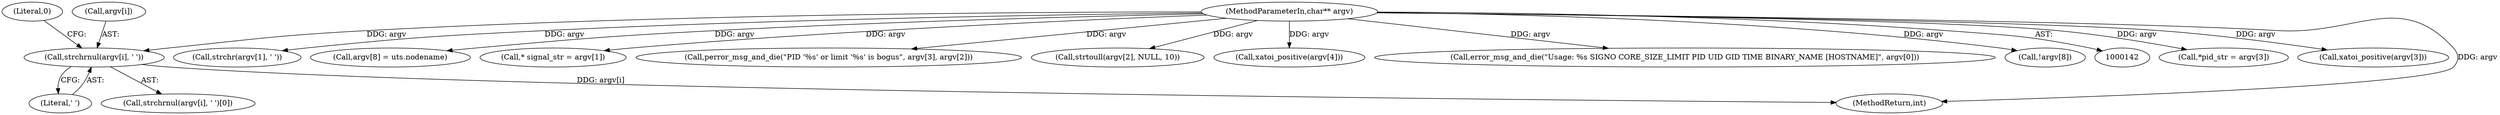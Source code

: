 digraph "0_abrt_4f2c1ddd3e3b81d2d5146b883115371f1cada9f9@pointer" {
"1000196" [label="(Call,strchrnul(argv[i], ' '))"];
"1000144" [label="(MethodParameterIn,char** argv)"];
"1000144" [label="(MethodParameterIn,char** argv)"];
"1000195" [label="(Call,strchrnul(argv[i], ' ')[0])"];
"1000295" [label="(Call,*pid_str = argv[3])"];
"1000303" [label="(Call,xatoi_positive(argv[3]))"];
"1000201" [label="(Literal,0)"];
"1000200" [label="(Literal,' ')"];
"1000177" [label="(Call,strchr(argv[1], ' '))"];
"1001171" [label="(MethodReturn,int)"];
"1000354" [label="(Call,argv[8] = uts.nodename)"];
"1000257" [label="(Call,* signal_str = argv[1])"];
"1000321" [label="(Call,perror_msg_and_die(\"PID '%s' or limit '%s' is bogus\", argv[3], argv[2]))"];
"1000270" [label="(Call,strtoull(argv[2], NULL, 10))"];
"1000310" [label="(Call,xatoi_positive(argv[4]))"];
"1000171" [label="(Call,error_msg_and_die(\"Usage: %s SIGNO CORE_SIZE_LIMIT PID UID GID TIME BINARY_NAME [HOSTNAME]\", argv[0]))"];
"1000346" [label="(Call,!argv[8])"];
"1000196" [label="(Call,strchrnul(argv[i], ' '))"];
"1000197" [label="(Call,argv[i])"];
"1000196" -> "1000195"  [label="AST: "];
"1000196" -> "1000200"  [label="CFG: "];
"1000197" -> "1000196"  [label="AST: "];
"1000200" -> "1000196"  [label="AST: "];
"1000201" -> "1000196"  [label="CFG: "];
"1000196" -> "1001171"  [label="DDG: argv[i]"];
"1000144" -> "1000196"  [label="DDG: argv"];
"1000144" -> "1000142"  [label="AST: "];
"1000144" -> "1001171"  [label="DDG: argv"];
"1000144" -> "1000171"  [label="DDG: argv"];
"1000144" -> "1000177"  [label="DDG: argv"];
"1000144" -> "1000257"  [label="DDG: argv"];
"1000144" -> "1000270"  [label="DDG: argv"];
"1000144" -> "1000295"  [label="DDG: argv"];
"1000144" -> "1000303"  [label="DDG: argv"];
"1000144" -> "1000310"  [label="DDG: argv"];
"1000144" -> "1000321"  [label="DDG: argv"];
"1000144" -> "1000346"  [label="DDG: argv"];
"1000144" -> "1000354"  [label="DDG: argv"];
}
